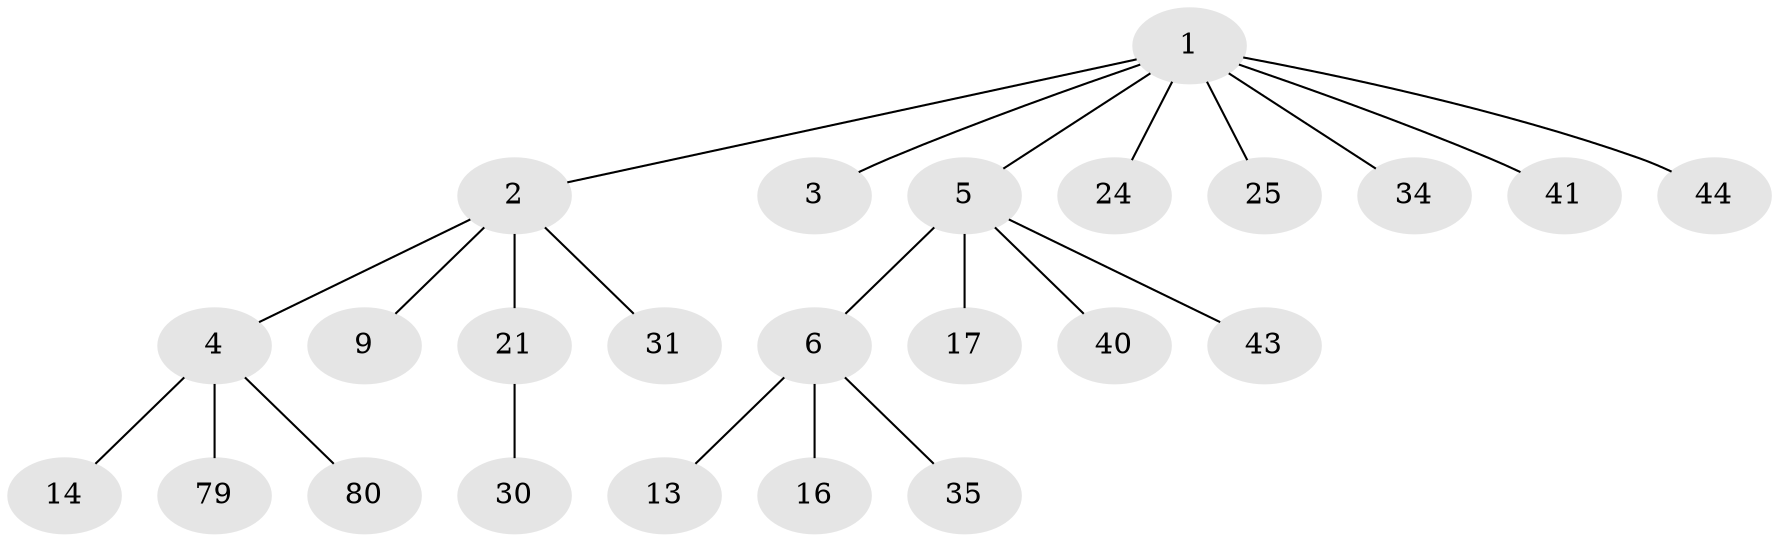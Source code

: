 // original degree distribution, {8: 0.012195121951219513, 5: 0.024390243902439025, 6: 0.024390243902439025, 4: 0.07317073170731707, 3: 0.13414634146341464, 1: 0.5487804878048781, 2: 0.18292682926829268}
// Generated by graph-tools (version 1.1) at 2025/19/03/04/25 18:19:22]
// undirected, 24 vertices, 23 edges
graph export_dot {
graph [start="1"]
  node [color=gray90,style=filled];
  1 [super="+26+18+67+7"];
  2;
  3 [super="+48+72+61+38+23"];
  4 [super="+46+75+8"];
  5 [super="+12+10"];
  6 [super="+11+19"];
  9;
  13;
  14 [super="+37"];
  16 [super="+73+59"];
  17;
  21 [super="+22+49"];
  24;
  25;
  30;
  31 [super="+70"];
  34 [super="+76+39"];
  35 [super="+57"];
  40 [super="+51+69+78"];
  41 [super="+68+77"];
  43 [super="+54"];
  44;
  79;
  80;
  1 -- 2;
  1 -- 3;
  1 -- 5;
  1 -- 44;
  1 -- 34;
  1 -- 24;
  1 -- 25;
  1 -- 41;
  2 -- 4;
  2 -- 9;
  2 -- 21;
  2 -- 31;
  4 -- 80;
  4 -- 14;
  4 -- 79;
  5 -- 6;
  5 -- 40;
  5 -- 43;
  5 -- 17;
  6 -- 13;
  6 -- 16;
  6 -- 35;
  21 -- 30;
}
